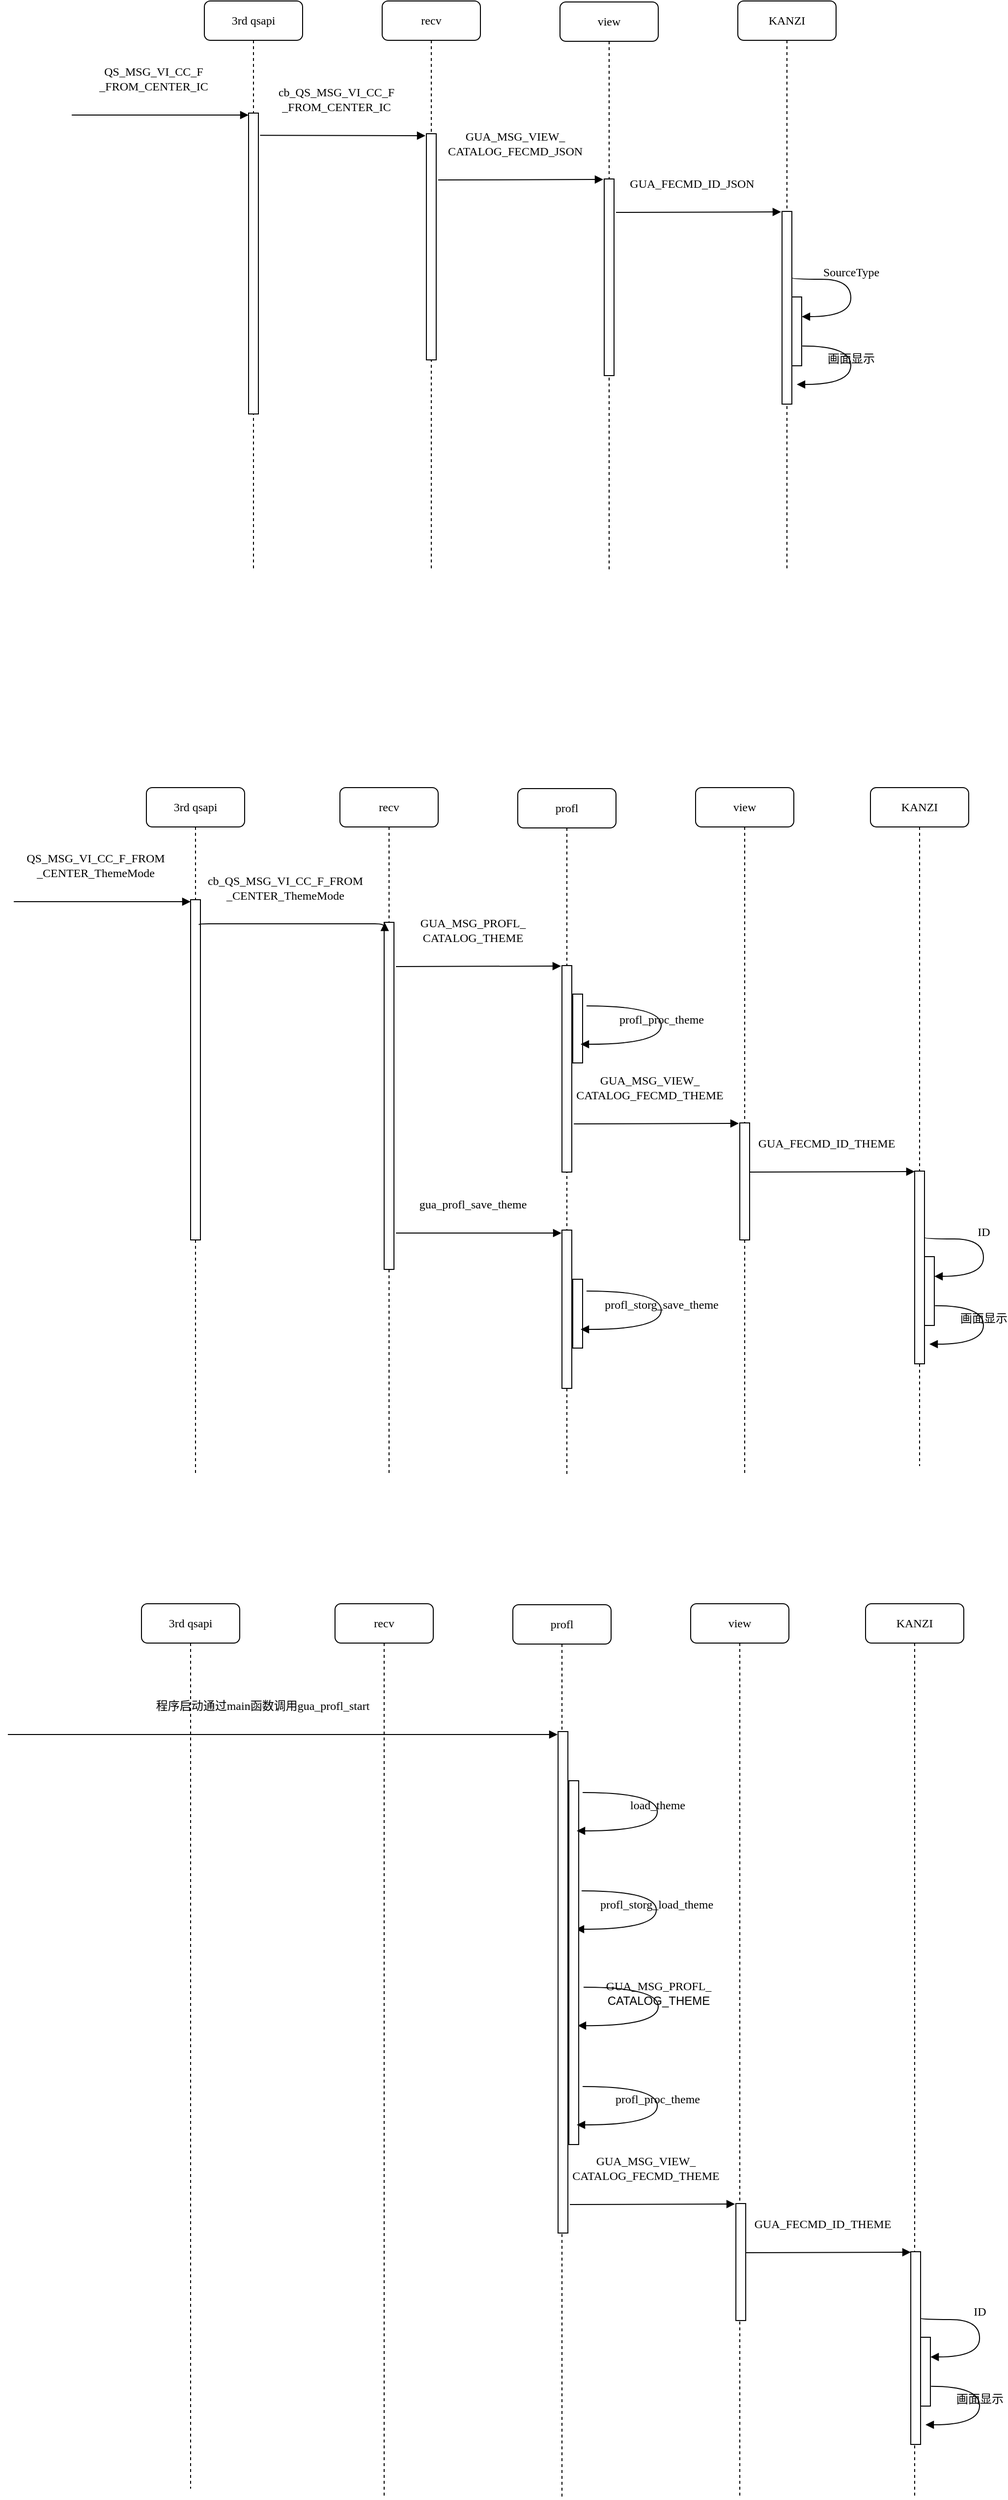 <mxfile version="22.0.6" type="github">
  <diagram name="Page-1" id="13e1069c-82ec-6db2-03f1-153e76fe0fe0">
    <mxGraphModel dx="1179" dy="782" grid="1" gridSize="10" guides="1" tooltips="1" connect="1" arrows="1" fold="1" page="1" pageScale="1" pageWidth="1100" pageHeight="850" background="none" math="0" shadow="0">
      <root>
        <mxCell id="0" />
        <mxCell id="1" parent="0" />
        <mxCell id="7baba1c4bc27f4b0-2" value="recv" style="shape=umlLifeline;perimeter=lifelinePerimeter;whiteSpace=wrap;html=1;container=1;collapsible=0;recursiveResize=0;outlineConnect=0;rounded=1;shadow=0;comic=0;labelBackgroundColor=none;strokeWidth=1;fontFamily=Verdana;fontSize=12;align=center;" parent="1" vertex="1">
          <mxGeometry x="406" y="80" width="100" height="580" as="geometry" />
        </mxCell>
        <mxCell id="7baba1c4bc27f4b0-10" value="" style="html=1;points=[];perimeter=orthogonalPerimeter;rounded=0;shadow=0;comic=0;labelBackgroundColor=none;strokeWidth=1;fontFamily=Verdana;fontSize=12;align=center;" parent="7baba1c4bc27f4b0-2" vertex="1">
          <mxGeometry x="45" y="135" width="10" height="230" as="geometry" />
        </mxCell>
        <mxCell id="7baba1c4bc27f4b0-3" value="view" style="shape=umlLifeline;perimeter=lifelinePerimeter;whiteSpace=wrap;html=1;container=1;collapsible=0;recursiveResize=0;outlineConnect=0;rounded=1;shadow=0;comic=0;labelBackgroundColor=none;strokeWidth=1;fontFamily=Verdana;fontSize=12;align=center;" parent="1" vertex="1">
          <mxGeometry x="587" y="81" width="100" height="580" as="geometry" />
        </mxCell>
        <mxCell id="7baba1c4bc27f4b0-13" value="" style="html=1;points=[];perimeter=orthogonalPerimeter;rounded=0;shadow=0;comic=0;labelBackgroundColor=none;strokeWidth=1;fontFamily=Verdana;fontSize=12;align=center;" parent="7baba1c4bc27f4b0-3" vertex="1">
          <mxGeometry x="45" y="180" width="10" height="200" as="geometry" />
        </mxCell>
        <mxCell id="7baba1c4bc27f4b0-4" value="KANZI" style="shape=umlLifeline;perimeter=lifelinePerimeter;whiteSpace=wrap;html=1;container=1;collapsible=0;recursiveResize=0;outlineConnect=0;rounded=1;shadow=0;comic=0;labelBackgroundColor=none;strokeWidth=1;fontFamily=Verdana;fontSize=12;align=center;" parent="1" vertex="1">
          <mxGeometry x="768" y="80" width="100" height="580" as="geometry" />
        </mxCell>
        <mxCell id="7baba1c4bc27f4b0-8" value="3rd qsapi" style="shape=umlLifeline;perimeter=lifelinePerimeter;whiteSpace=wrap;html=1;container=1;collapsible=0;recursiveResize=0;outlineConnect=0;rounded=1;shadow=0;comic=0;labelBackgroundColor=none;strokeWidth=1;fontFamily=Verdana;fontSize=12;align=center;" parent="1" vertex="1">
          <mxGeometry x="225" y="80" width="100" height="580" as="geometry" />
        </mxCell>
        <mxCell id="7baba1c4bc27f4b0-9" value="" style="html=1;points=[];perimeter=orthogonalPerimeter;rounded=0;shadow=0;comic=0;labelBackgroundColor=none;strokeWidth=1;fontFamily=Verdana;fontSize=12;align=center;" parent="7baba1c4bc27f4b0-8" vertex="1">
          <mxGeometry x="45" y="114" width="10" height="306" as="geometry" />
        </mxCell>
        <mxCell id="rQlBkAVt-6RhBXm4ACiW-3" value="QS_MSG_VI_CC_F&lt;br style=&quot;border-color: var(--border-color);&quot;&gt;_FROM_CENTER_IC" style="html=1;verticalAlign=bottom;endArrow=block;entryX=0;entryY=0;labelBackgroundColor=none;fontFamily=Verdana;fontSize=12;edgeStyle=elbowEdgeStyle;elbow=vertical;" parent="7baba1c4bc27f4b0-8" edge="1">
          <mxGeometry x="-0.077" y="20" relative="1" as="geometry">
            <mxPoint x="-135" y="116" as="sourcePoint" />
            <mxPoint x="45" y="116.24" as="targetPoint" />
            <mxPoint as="offset" />
          </mxGeometry>
        </mxCell>
        <mxCell id="7baba1c4bc27f4b0-16" value="" style="html=1;points=[];perimeter=orthogonalPerimeter;rounded=0;shadow=0;comic=0;labelBackgroundColor=none;strokeWidth=1;fontFamily=Verdana;fontSize=12;align=center;" parent="1" vertex="1">
          <mxGeometry x="813" y="294" width="10" height="196" as="geometry" />
        </mxCell>
        <mxCell id="7baba1c4bc27f4b0-34" value="" style="html=1;points=[];perimeter=orthogonalPerimeter;rounded=0;shadow=0;comic=0;labelBackgroundColor=none;strokeWidth=1;fontFamily=Verdana;fontSize=12;align=center;" parent="1" vertex="1">
          <mxGeometry x="823" y="381" width="10" height="70" as="geometry" />
        </mxCell>
        <mxCell id="7baba1c4bc27f4b0-35" value="&lt;p class=&quot;MsoNormal&quot;&gt;SourceType&lt;/p&gt;" style="html=1;verticalAlign=bottom;endArrow=block;labelBackgroundColor=none;fontFamily=Verdana;fontSize=12;elbow=vertical;edgeStyle=orthogonalEdgeStyle;curved=1;entryX=1;entryY=0.286;entryPerimeter=0;exitX=1.038;exitY=0.345;exitPerimeter=0;" parent="1" source="7baba1c4bc27f4b0-16" target="7baba1c4bc27f4b0-34" edge="1">
          <mxGeometry relative="1" as="geometry">
            <mxPoint x="698" y="311" as="sourcePoint" />
            <mxPoint x="828" y="311" as="targetPoint" />
            <Array as="points">
              <mxPoint x="883" y="363" />
              <mxPoint x="883" y="401" />
            </Array>
          </mxGeometry>
        </mxCell>
        <mxCell id="7baba1c4bc27f4b0-36" value="画面显示" style="html=1;verticalAlign=bottom;endArrow=block;labelBackgroundColor=none;fontFamily=Verdana;fontSize=12;elbow=vertical;edgeStyle=orthogonalEdgeStyle;curved=1;exitX=1.066;exitY=0.713;exitPerimeter=0;" parent="1" source="7baba1c4bc27f4b0-34" edge="1">
          <mxGeometry relative="1" as="geometry">
            <mxPoint x="843.333" y="431" as="sourcePoint" />
            <mxPoint x="828" y="470" as="targetPoint" />
            <Array as="points">
              <mxPoint x="883" y="431" />
              <mxPoint x="883" y="470" />
            </Array>
          </mxGeometry>
        </mxCell>
        <mxCell id="rQlBkAVt-6RhBXm4ACiW-6" value="cb_QS_MSG_VI_CC_F&lt;br&gt;_FROM_CENTER_IC" style="html=1;verticalAlign=bottom;endArrow=block;labelBackgroundColor=none;fontFamily=Verdana;fontSize=12;edgeStyle=elbowEdgeStyle;elbow=vertical;exitX=1.171;exitY=0.074;exitDx=0;exitDy=0;exitPerimeter=0;" parent="1" source="7baba1c4bc27f4b0-9" edge="1">
          <mxGeometry x="-0.077" y="20" relative="1" as="geometry">
            <mxPoint x="248" y="225" as="sourcePoint" />
            <mxPoint x="450" y="217" as="targetPoint" />
            <mxPoint as="offset" />
          </mxGeometry>
        </mxCell>
        <mxCell id="rQlBkAVt-6RhBXm4ACiW-7" value="GUA_MSG_VIEW_&lt;br&gt;CATALOG_FECMD_JSON" style="html=1;verticalAlign=bottom;endArrow=block;labelBackgroundColor=none;fontFamily=Verdana;fontSize=12;edgeStyle=elbowEdgeStyle;elbow=vertical;exitX=1.171;exitY=0.074;exitDx=0;exitDy=0;exitPerimeter=0;" parent="1" edge="1">
          <mxGeometry x="-0.077" y="20" relative="1" as="geometry">
            <mxPoint x="463" y="262" as="sourcePoint" />
            <mxPoint x="631" y="261" as="targetPoint" />
            <mxPoint as="offset" />
          </mxGeometry>
        </mxCell>
        <mxCell id="rQlBkAVt-6RhBXm4ACiW-8" value="GUA_FECMD_ID_JSON" style="html=1;verticalAlign=bottom;endArrow=block;labelBackgroundColor=none;fontFamily=Verdana;fontSize=12;edgeStyle=elbowEdgeStyle;elbow=vertical;exitX=1.171;exitY=0.074;exitDx=0;exitDy=0;exitPerimeter=0;" parent="1" edge="1">
          <mxGeometry x="-0.077" y="20" relative="1" as="geometry">
            <mxPoint x="644" y="295.06" as="sourcePoint" />
            <mxPoint x="812" y="294.06" as="targetPoint" />
            <mxPoint as="offset" />
          </mxGeometry>
        </mxCell>
        <mxCell id="rQlBkAVt-6RhBXm4ACiW-9" value="recv" style="shape=umlLifeline;perimeter=lifelinePerimeter;whiteSpace=wrap;html=1;container=1;collapsible=0;recursiveResize=0;outlineConnect=0;rounded=1;shadow=0;comic=0;labelBackgroundColor=none;strokeWidth=1;fontFamily=Verdana;fontSize=12;align=center;" parent="1" vertex="1">
          <mxGeometry x="363" y="880" width="100" height="700" as="geometry" />
        </mxCell>
        <mxCell id="rQlBkAVt-6RhBXm4ACiW-10" value="" style="html=1;points=[];perimeter=orthogonalPerimeter;rounded=0;shadow=0;comic=0;labelBackgroundColor=none;strokeWidth=1;fontFamily=Verdana;fontSize=12;align=center;" parent="rQlBkAVt-6RhBXm4ACiW-9" vertex="1">
          <mxGeometry x="45" y="137" width="10" height="353" as="geometry" />
        </mxCell>
        <mxCell id="rQlBkAVt-6RhBXm4ACiW-11" value="profl" style="shape=umlLifeline;perimeter=lifelinePerimeter;whiteSpace=wrap;html=1;container=1;collapsible=0;recursiveResize=0;outlineConnect=0;rounded=1;shadow=0;comic=0;labelBackgroundColor=none;strokeWidth=1;fontFamily=Verdana;fontSize=12;align=center;" parent="1" vertex="1">
          <mxGeometry x="544" y="881" width="100" height="699" as="geometry" />
        </mxCell>
        <mxCell id="rQlBkAVt-6RhBXm4ACiW-12" value="" style="html=1;points=[];perimeter=orthogonalPerimeter;rounded=0;shadow=0;comic=0;labelBackgroundColor=none;strokeWidth=1;fontFamily=Verdana;fontSize=12;align=center;" parent="rQlBkAVt-6RhBXm4ACiW-11" vertex="1">
          <mxGeometry x="45" y="180" width="10" height="210" as="geometry" />
        </mxCell>
        <mxCell id="rQlBkAVt-6RhBXm4ACiW-34" value="" style="html=1;points=[];perimeter=orthogonalPerimeter;rounded=0;shadow=0;comic=0;labelBackgroundColor=none;strokeWidth=1;fontFamily=Verdana;fontSize=12;align=center;" parent="rQlBkAVt-6RhBXm4ACiW-11" vertex="1">
          <mxGeometry x="56" y="209" width="10" height="70" as="geometry" />
        </mxCell>
        <mxCell id="rQlBkAVt-6RhBXm4ACiW-40" value="" style="html=1;points=[];perimeter=orthogonalPerimeter;rounded=0;shadow=0;comic=0;labelBackgroundColor=none;strokeWidth=1;fontFamily=Verdana;fontSize=12;align=center;" parent="rQlBkAVt-6RhBXm4ACiW-11" vertex="1">
          <mxGeometry x="45" y="449" width="10" height="161" as="geometry" />
        </mxCell>
        <mxCell id="rQlBkAVt-6RhBXm4ACiW-41" value="" style="html=1;points=[];perimeter=orthogonalPerimeter;rounded=0;shadow=0;comic=0;labelBackgroundColor=none;strokeWidth=1;fontFamily=Verdana;fontSize=12;align=center;" parent="rQlBkAVt-6RhBXm4ACiW-11" vertex="1">
          <mxGeometry x="56" y="499" width="10" height="70" as="geometry" />
        </mxCell>
        <mxCell id="rQlBkAVt-6RhBXm4ACiW-42" value="profl_storg_save_theme" style="html=1;verticalAlign=bottom;endArrow=block;labelBackgroundColor=none;fontFamily=Verdana;fontSize=12;elbow=vertical;edgeStyle=orthogonalEdgeStyle;curved=1;exitX=1.066;exitY=0.713;exitPerimeter=0;" parent="rQlBkAVt-6RhBXm4ACiW-11" edge="1">
          <mxGeometry relative="1" as="geometry">
            <mxPoint x="70" y="511" as="sourcePoint" />
            <mxPoint x="64" y="550" as="targetPoint" />
            <Array as="points">
              <mxPoint x="146" y="511" />
              <mxPoint x="146" y="550" />
            </Array>
          </mxGeometry>
        </mxCell>
        <mxCell id="rQlBkAVt-6RhBXm4ACiW-13" value="view" style="shape=umlLifeline;perimeter=lifelinePerimeter;whiteSpace=wrap;html=1;container=1;collapsible=0;recursiveResize=0;outlineConnect=0;rounded=1;shadow=0;comic=0;labelBackgroundColor=none;strokeWidth=1;fontFamily=Verdana;fontSize=12;align=center;" parent="1" vertex="1">
          <mxGeometry x="725" y="880" width="100" height="700" as="geometry" />
        </mxCell>
        <mxCell id="rQlBkAVt-6RhBXm4ACiW-14" value="3rd qsapi" style="shape=umlLifeline;perimeter=lifelinePerimeter;whiteSpace=wrap;html=1;container=1;collapsible=0;recursiveResize=0;outlineConnect=0;rounded=1;shadow=0;comic=0;labelBackgroundColor=none;strokeWidth=1;fontFamily=Verdana;fontSize=12;align=center;" parent="1" vertex="1">
          <mxGeometry x="166" y="880" width="100" height="700" as="geometry" />
        </mxCell>
        <mxCell id="rQlBkAVt-6RhBXm4ACiW-15" value="" style="html=1;points=[];perimeter=orthogonalPerimeter;rounded=0;shadow=0;comic=0;labelBackgroundColor=none;strokeWidth=1;fontFamily=Verdana;fontSize=12;align=center;" parent="rQlBkAVt-6RhBXm4ACiW-14" vertex="1">
          <mxGeometry x="45" y="114" width="10" height="346" as="geometry" />
        </mxCell>
        <mxCell id="rQlBkAVt-6RhBXm4ACiW-16" value="QS_MSG_VI_CC_F_FROM&lt;br&gt;_CENTER_ThemeMode" style="html=1;verticalAlign=bottom;endArrow=block;entryX=0;entryY=0;labelBackgroundColor=none;fontFamily=Verdana;fontSize=12;edgeStyle=elbowEdgeStyle;elbow=vertical;" parent="rQlBkAVt-6RhBXm4ACiW-14" edge="1">
          <mxGeometry x="-0.077" y="20" relative="1" as="geometry">
            <mxPoint x="-135" y="116" as="sourcePoint" />
            <mxPoint x="45" y="116.24" as="targetPoint" />
            <mxPoint as="offset" />
          </mxGeometry>
        </mxCell>
        <mxCell id="rQlBkAVt-6RhBXm4ACiW-17" value="" style="html=1;points=[];perimeter=orthogonalPerimeter;rounded=0;shadow=0;comic=0;labelBackgroundColor=none;strokeWidth=1;fontFamily=Verdana;fontSize=12;align=center;" parent="1" vertex="1">
          <mxGeometry x="770" y="1221" width="10" height="119" as="geometry" />
        </mxCell>
        <mxCell id="rQlBkAVt-6RhBXm4ACiW-22" value="cb_QS_MSG_VI_CC_F_FROM&lt;br&gt;_CENTER_ThemeMode" style="html=1;verticalAlign=bottom;endArrow=block;labelBackgroundColor=none;fontFamily=Verdana;fontSize=12;edgeStyle=elbowEdgeStyle;elbow=vertical;exitX=1.171;exitY=0.074;exitDx=0;exitDy=0;exitPerimeter=0;entryX=0.359;entryY=0.001;entryDx=0;entryDy=0;entryPerimeter=0;" parent="1" edge="1">
          <mxGeometry x="-0.08" y="20" relative="1" as="geometry">
            <mxPoint x="219.71" y="1019.604" as="sourcePoint" />
            <mxPoint x="408.59" y="1017.23" as="targetPoint" />
            <mxPoint as="offset" />
          </mxGeometry>
        </mxCell>
        <mxCell id="rQlBkAVt-6RhBXm4ACiW-23" value="GUA_MSG_PROFL_&lt;br&gt;CATALOG_THEME" style="html=1;verticalAlign=bottom;endArrow=block;labelBackgroundColor=none;fontFamily=Verdana;fontSize=12;edgeStyle=elbowEdgeStyle;elbow=vertical;exitX=1.171;exitY=0.074;exitDx=0;exitDy=0;exitPerimeter=0;" parent="1" edge="1">
          <mxGeometry x="-0.077" y="20" relative="1" as="geometry">
            <mxPoint x="420" y="1062" as="sourcePoint" />
            <mxPoint x="588" y="1061" as="targetPoint" />
            <mxPoint as="offset" />
          </mxGeometry>
        </mxCell>
        <mxCell id="rQlBkAVt-6RhBXm4ACiW-24" value="GUA_MSG_VIEW_&lt;br&gt;CATALOG_FECMD_THEME" style="html=1;verticalAlign=bottom;endArrow=block;labelBackgroundColor=none;fontFamily=Verdana;fontSize=12;edgeStyle=elbowEdgeStyle;elbow=vertical;exitX=1.171;exitY=0.074;exitDx=0;exitDy=0;exitPerimeter=0;" parent="1" edge="1">
          <mxGeometry x="-0.077" y="20" relative="1" as="geometry">
            <mxPoint x="601" y="1222.06" as="sourcePoint" />
            <mxPoint x="769" y="1221.06" as="targetPoint" />
            <mxPoint as="offset" />
          </mxGeometry>
        </mxCell>
        <mxCell id="rQlBkAVt-6RhBXm4ACiW-25" value="KANZI" style="shape=umlLifeline;perimeter=lifelinePerimeter;whiteSpace=wrap;html=1;container=1;collapsible=0;recursiveResize=0;outlineConnect=0;rounded=1;shadow=0;comic=0;labelBackgroundColor=none;strokeWidth=1;fontFamily=Verdana;fontSize=12;align=center;" parent="1" vertex="1">
          <mxGeometry x="903" y="880" width="100" height="690" as="geometry" />
        </mxCell>
        <mxCell id="rQlBkAVt-6RhBXm4ACiW-26" value="" style="html=1;points=[];perimeter=orthogonalPerimeter;rounded=0;shadow=0;comic=0;labelBackgroundColor=none;strokeWidth=1;fontFamily=Verdana;fontSize=12;align=center;" parent="1" vertex="1">
          <mxGeometry x="948" y="1270" width="10" height="196" as="geometry" />
        </mxCell>
        <mxCell id="rQlBkAVt-6RhBXm4ACiW-27" value="" style="html=1;points=[];perimeter=orthogonalPerimeter;rounded=0;shadow=0;comic=0;labelBackgroundColor=none;strokeWidth=1;fontFamily=Verdana;fontSize=12;align=center;" parent="1" vertex="1">
          <mxGeometry x="958" y="1357" width="10" height="70" as="geometry" />
        </mxCell>
        <mxCell id="rQlBkAVt-6RhBXm4ACiW-28" value="&lt;p class=&quot;MsoNormal&quot;&gt;ID&lt;/p&gt;" style="html=1;verticalAlign=bottom;endArrow=block;labelBackgroundColor=none;fontFamily=Verdana;fontSize=12;elbow=vertical;edgeStyle=orthogonalEdgeStyle;curved=1;entryX=1;entryY=0.286;entryPerimeter=0;exitX=1.038;exitY=0.345;exitPerimeter=0;" parent="1" source="rQlBkAVt-6RhBXm4ACiW-26" target="rQlBkAVt-6RhBXm4ACiW-27" edge="1">
          <mxGeometry relative="1" as="geometry">
            <mxPoint x="833" y="1287" as="sourcePoint" />
            <mxPoint x="963" y="1287" as="targetPoint" />
            <Array as="points">
              <mxPoint x="1018" y="1339" />
              <mxPoint x="1018" y="1377" />
            </Array>
          </mxGeometry>
        </mxCell>
        <mxCell id="rQlBkAVt-6RhBXm4ACiW-29" value="画面显示" style="html=1;verticalAlign=bottom;endArrow=block;labelBackgroundColor=none;fontFamily=Verdana;fontSize=12;elbow=vertical;edgeStyle=orthogonalEdgeStyle;curved=1;exitX=1.066;exitY=0.713;exitPerimeter=0;" parent="1" source="rQlBkAVt-6RhBXm4ACiW-27" edge="1">
          <mxGeometry relative="1" as="geometry">
            <mxPoint x="978.333" y="1407" as="sourcePoint" />
            <mxPoint x="963" y="1446" as="targetPoint" />
            <Array as="points">
              <mxPoint x="1018" y="1407" />
              <mxPoint x="1018" y="1446" />
            </Array>
          </mxGeometry>
        </mxCell>
        <mxCell id="rQlBkAVt-6RhBXm4ACiW-30" value="GUA_FECMD_ID_THEME" style="html=1;verticalAlign=bottom;endArrow=block;labelBackgroundColor=none;fontFamily=Verdana;fontSize=12;edgeStyle=elbowEdgeStyle;elbow=vertical;exitX=1.171;exitY=0.074;exitDx=0;exitDy=0;exitPerimeter=0;" parent="1" edge="1">
          <mxGeometry x="-0.077" y="20" relative="1" as="geometry">
            <mxPoint x="780" y="1271" as="sourcePoint" />
            <mxPoint x="948" y="1270" as="targetPoint" />
            <mxPoint as="offset" />
          </mxGeometry>
        </mxCell>
        <mxCell id="rQlBkAVt-6RhBXm4ACiW-36" value="profl_proc_theme" style="html=1;verticalAlign=bottom;endArrow=block;labelBackgroundColor=none;fontFamily=Verdana;fontSize=12;elbow=vertical;edgeStyle=orthogonalEdgeStyle;curved=1;exitX=1.066;exitY=0.713;exitPerimeter=0;" parent="1" edge="1">
          <mxGeometry relative="1" as="geometry">
            <mxPoint x="614" y="1102" as="sourcePoint" />
            <mxPoint x="608" y="1141" as="targetPoint" />
            <Array as="points">
              <mxPoint x="690" y="1102" />
              <mxPoint x="690" y="1141" />
            </Array>
          </mxGeometry>
        </mxCell>
        <mxCell id="rQlBkAVt-6RhBXm4ACiW-39" value="gua_profl_save_theme" style="html=1;verticalAlign=bottom;endArrow=block;labelBackgroundColor=none;fontFamily=Verdana;fontSize=12;edgeStyle=elbowEdgeStyle;elbow=vertical;" parent="1" edge="1">
          <mxGeometry x="-0.077" y="20" relative="1" as="geometry">
            <mxPoint x="420" y="1333" as="sourcePoint" />
            <mxPoint x="588.5" y="1333.294" as="targetPoint" />
            <mxPoint as="offset" />
          </mxGeometry>
        </mxCell>
        <mxCell id="rQlBkAVt-6RhBXm4ACiW-64" value="recv" style="shape=umlLifeline;perimeter=lifelinePerimeter;whiteSpace=wrap;html=1;container=1;collapsible=0;recursiveResize=0;outlineConnect=0;rounded=1;shadow=0;comic=0;labelBackgroundColor=none;strokeWidth=1;fontFamily=Verdana;fontSize=12;align=center;" parent="1" vertex="1">
          <mxGeometry x="358" y="1710" width="100" height="910" as="geometry" />
        </mxCell>
        <mxCell id="rQlBkAVt-6RhBXm4ACiW-66" value="profl" style="shape=umlLifeline;perimeter=lifelinePerimeter;whiteSpace=wrap;html=1;container=1;collapsible=0;recursiveResize=0;outlineConnect=0;rounded=1;shadow=0;comic=0;labelBackgroundColor=none;strokeWidth=1;fontFamily=Verdana;fontSize=12;align=center;" parent="1" vertex="1">
          <mxGeometry x="539" y="1711" width="100" height="909" as="geometry" />
        </mxCell>
        <mxCell id="rQlBkAVt-6RhBXm4ACiW-72" value="profl_storg_load_theme" style="html=1;verticalAlign=bottom;endArrow=block;labelBackgroundColor=none;fontFamily=Verdana;fontSize=12;elbow=vertical;edgeStyle=orthogonalEdgeStyle;curved=1;exitX=1.066;exitY=0.713;exitPerimeter=0;" parent="rQlBkAVt-6RhBXm4ACiW-66" edge="1">
          <mxGeometry relative="1" as="geometry">
            <mxPoint x="70" y="291" as="sourcePoint" />
            <mxPoint x="64" y="330" as="targetPoint" />
            <Array as="points">
              <mxPoint x="146" y="291" />
              <mxPoint x="146" y="330" />
            </Array>
          </mxGeometry>
        </mxCell>
        <mxCell id="rQlBkAVt-6RhBXm4ACiW-73" value="GUA_MSG_PROFL_&lt;br style=&quot;border-color: var(--border-color); padding: 0px; margin: 0px; font-family: Helvetica; text-align: left;&quot;&gt;&lt;span style=&quot;font-family: Helvetica; text-align: left;&quot;&gt;CATALOG_THEME&lt;/span&gt;" style="html=1;verticalAlign=bottom;endArrow=block;labelBackgroundColor=none;fontFamily=Verdana;fontSize=12;elbow=vertical;edgeStyle=orthogonalEdgeStyle;curved=1;exitX=1.066;exitY=0.713;exitPerimeter=0;" parent="rQlBkAVt-6RhBXm4ACiW-66" edge="1">
          <mxGeometry relative="1" as="geometry">
            <mxPoint x="72" y="389.06" as="sourcePoint" />
            <mxPoint x="66" y="428.06" as="targetPoint" />
            <Array as="points">
              <mxPoint x="148" y="389.06" />
              <mxPoint x="148" y="428.06" />
            </Array>
          </mxGeometry>
        </mxCell>
        <mxCell id="rQlBkAVt-6RhBXm4ACiW-74" value="view" style="shape=umlLifeline;perimeter=lifelinePerimeter;whiteSpace=wrap;html=1;container=1;collapsible=0;recursiveResize=0;outlineConnect=0;rounded=1;shadow=0;comic=0;labelBackgroundColor=none;strokeWidth=1;fontFamily=Verdana;fontSize=12;align=center;" parent="1" vertex="1">
          <mxGeometry x="720" y="1710" width="100" height="910" as="geometry" />
        </mxCell>
        <mxCell id="rQlBkAVt-6RhBXm4ACiW-75" value="3rd qsapi" style="shape=umlLifeline;perimeter=lifelinePerimeter;whiteSpace=wrap;html=1;container=1;collapsible=0;recursiveResize=0;outlineConnect=0;rounded=1;shadow=0;comic=0;labelBackgroundColor=none;strokeWidth=1;fontFamily=Verdana;fontSize=12;align=center;" parent="1" vertex="1">
          <mxGeometry x="161" y="1710" width="100" height="900" as="geometry" />
        </mxCell>
        <mxCell id="rQlBkAVt-6RhBXm4ACiW-82" value="KANZI" style="shape=umlLifeline;perimeter=lifelinePerimeter;whiteSpace=wrap;html=1;container=1;collapsible=0;recursiveResize=0;outlineConnect=0;rounded=1;shadow=0;comic=0;labelBackgroundColor=none;strokeWidth=1;fontFamily=Verdana;fontSize=12;align=center;" parent="1" vertex="1">
          <mxGeometry x="898" y="1710" width="100" height="910" as="geometry" />
        </mxCell>
        <mxCell id="rQlBkAVt-6RhBXm4ACiW-90" value="" style="html=1;points=[];perimeter=orthogonalPerimeter;rounded=0;shadow=0;comic=0;labelBackgroundColor=none;strokeWidth=1;fontFamily=Verdana;fontSize=12;align=center;" parent="1" vertex="1">
          <mxGeometry x="585.03" y="1840" width="10" height="510" as="geometry" />
        </mxCell>
        <mxCell id="rQlBkAVt-6RhBXm4ACiW-91" value="" style="html=1;points=[];perimeter=orthogonalPerimeter;rounded=0;shadow=0;comic=0;labelBackgroundColor=none;strokeWidth=1;fontFamily=Verdana;fontSize=12;align=center;" parent="1" vertex="1">
          <mxGeometry x="596.03" y="1890" width="10" height="370" as="geometry" />
        </mxCell>
        <mxCell id="rQlBkAVt-6RhBXm4ACiW-92" value="load_theme" style="html=1;verticalAlign=bottom;endArrow=block;labelBackgroundColor=none;fontFamily=Verdana;fontSize=12;elbow=vertical;edgeStyle=orthogonalEdgeStyle;curved=1;exitX=1.066;exitY=0.713;exitPerimeter=0;" parent="1" edge="1">
          <mxGeometry relative="1" as="geometry">
            <mxPoint x="610.03" y="1902" as="sourcePoint" />
            <mxPoint x="604.03" y="1941" as="targetPoint" />
            <Array as="points">
              <mxPoint x="686.03" y="1902" />
              <mxPoint x="686.03" y="1941" />
            </Array>
          </mxGeometry>
        </mxCell>
        <mxCell id="rQlBkAVt-6RhBXm4ACiW-93" value="程序启动通过main函数调用gua_profl_start" style="html=1;verticalAlign=bottom;endArrow=block;labelBackgroundColor=none;fontFamily=Verdana;fontSize=12;edgeStyle=elbowEdgeStyle;elbow=vertical;" parent="1" edge="1">
          <mxGeometry x="-0.077" y="20" relative="1" as="geometry">
            <mxPoint x="25" y="1843" as="sourcePoint" />
            <mxPoint x="584.53" y="1843.294" as="targetPoint" />
            <mxPoint as="offset" />
          </mxGeometry>
        </mxCell>
        <mxCell id="rQlBkAVt-6RhBXm4ACiW-94" value="" style="html=1;points=[];perimeter=orthogonalPerimeter;rounded=0;shadow=0;comic=0;labelBackgroundColor=none;strokeWidth=1;fontFamily=Verdana;fontSize=12;align=center;" parent="1" vertex="1">
          <mxGeometry x="766.03" y="2320" width="10" height="119" as="geometry" />
        </mxCell>
        <mxCell id="rQlBkAVt-6RhBXm4ACiW-95" value="GUA_MSG_VIEW_&lt;br&gt;CATALOG_FECMD_THEME" style="html=1;verticalAlign=bottom;endArrow=block;labelBackgroundColor=none;fontFamily=Verdana;fontSize=12;edgeStyle=elbowEdgeStyle;elbow=vertical;exitX=1.171;exitY=0.074;exitDx=0;exitDy=0;exitPerimeter=0;" parent="1" edge="1">
          <mxGeometry x="-0.077" y="20" relative="1" as="geometry">
            <mxPoint x="597.03" y="2321.06" as="sourcePoint" />
            <mxPoint x="765.03" y="2320.06" as="targetPoint" />
            <mxPoint as="offset" />
          </mxGeometry>
        </mxCell>
        <mxCell id="rQlBkAVt-6RhBXm4ACiW-96" value="" style="html=1;points=[];perimeter=orthogonalPerimeter;rounded=0;shadow=0;comic=0;labelBackgroundColor=none;strokeWidth=1;fontFamily=Verdana;fontSize=12;align=center;" parent="1" vertex="1">
          <mxGeometry x="944.03" y="2369" width="10" height="196" as="geometry" />
        </mxCell>
        <mxCell id="rQlBkAVt-6RhBXm4ACiW-97" value="" style="html=1;points=[];perimeter=orthogonalPerimeter;rounded=0;shadow=0;comic=0;labelBackgroundColor=none;strokeWidth=1;fontFamily=Verdana;fontSize=12;align=center;" parent="1" vertex="1">
          <mxGeometry x="954.03" y="2456" width="10" height="70" as="geometry" />
        </mxCell>
        <mxCell id="rQlBkAVt-6RhBXm4ACiW-98" value="&lt;p class=&quot;MsoNormal&quot;&gt;ID&lt;/p&gt;" style="html=1;verticalAlign=bottom;endArrow=block;labelBackgroundColor=none;fontFamily=Verdana;fontSize=12;elbow=vertical;edgeStyle=orthogonalEdgeStyle;curved=1;entryX=1;entryY=0.286;entryPerimeter=0;exitX=1.038;exitY=0.345;exitPerimeter=0;" parent="1" source="rQlBkAVt-6RhBXm4ACiW-96" target="rQlBkAVt-6RhBXm4ACiW-97" edge="1">
          <mxGeometry relative="1" as="geometry">
            <mxPoint x="829.03" y="2386" as="sourcePoint" />
            <mxPoint x="959.03" y="2386" as="targetPoint" />
            <Array as="points">
              <mxPoint x="1014.03" y="2438" />
              <mxPoint x="1014.03" y="2476" />
            </Array>
          </mxGeometry>
        </mxCell>
        <mxCell id="rQlBkAVt-6RhBXm4ACiW-99" value="画面显示" style="html=1;verticalAlign=bottom;endArrow=block;labelBackgroundColor=none;fontFamily=Verdana;fontSize=12;elbow=vertical;edgeStyle=orthogonalEdgeStyle;curved=1;exitX=1.066;exitY=0.713;exitPerimeter=0;" parent="1" source="rQlBkAVt-6RhBXm4ACiW-97" edge="1">
          <mxGeometry relative="1" as="geometry">
            <mxPoint x="974.363" y="2506" as="sourcePoint" />
            <mxPoint x="959.03" y="2545" as="targetPoint" />
            <Array as="points">
              <mxPoint x="1014.03" y="2506" />
              <mxPoint x="1014.03" y="2545" />
            </Array>
          </mxGeometry>
        </mxCell>
        <mxCell id="rQlBkAVt-6RhBXm4ACiW-100" value="GUA_FECMD_ID_THEME" style="html=1;verticalAlign=bottom;endArrow=block;labelBackgroundColor=none;fontFamily=Verdana;fontSize=12;edgeStyle=elbowEdgeStyle;elbow=vertical;exitX=1.171;exitY=0.074;exitDx=0;exitDy=0;exitPerimeter=0;" parent="1" edge="1">
          <mxGeometry x="-0.077" y="20" relative="1" as="geometry">
            <mxPoint x="776.03" y="2370" as="sourcePoint" />
            <mxPoint x="944.03" y="2369" as="targetPoint" />
            <mxPoint as="offset" />
          </mxGeometry>
        </mxCell>
        <mxCell id="rQlBkAVt-6RhBXm4ACiW-101" value="profl_proc_theme" style="html=1;verticalAlign=bottom;endArrow=block;labelBackgroundColor=none;fontFamily=Verdana;fontSize=12;elbow=vertical;edgeStyle=orthogonalEdgeStyle;curved=1;exitX=1.066;exitY=0.713;exitPerimeter=0;" parent="1" edge="1">
          <mxGeometry relative="1" as="geometry">
            <mxPoint x="610.03" y="2201" as="sourcePoint" />
            <mxPoint x="604.03" y="2240" as="targetPoint" />
            <Array as="points">
              <mxPoint x="686.03" y="2201" />
              <mxPoint x="686.03" y="2240" />
            </Array>
          </mxGeometry>
        </mxCell>
      </root>
    </mxGraphModel>
  </diagram>
</mxfile>
